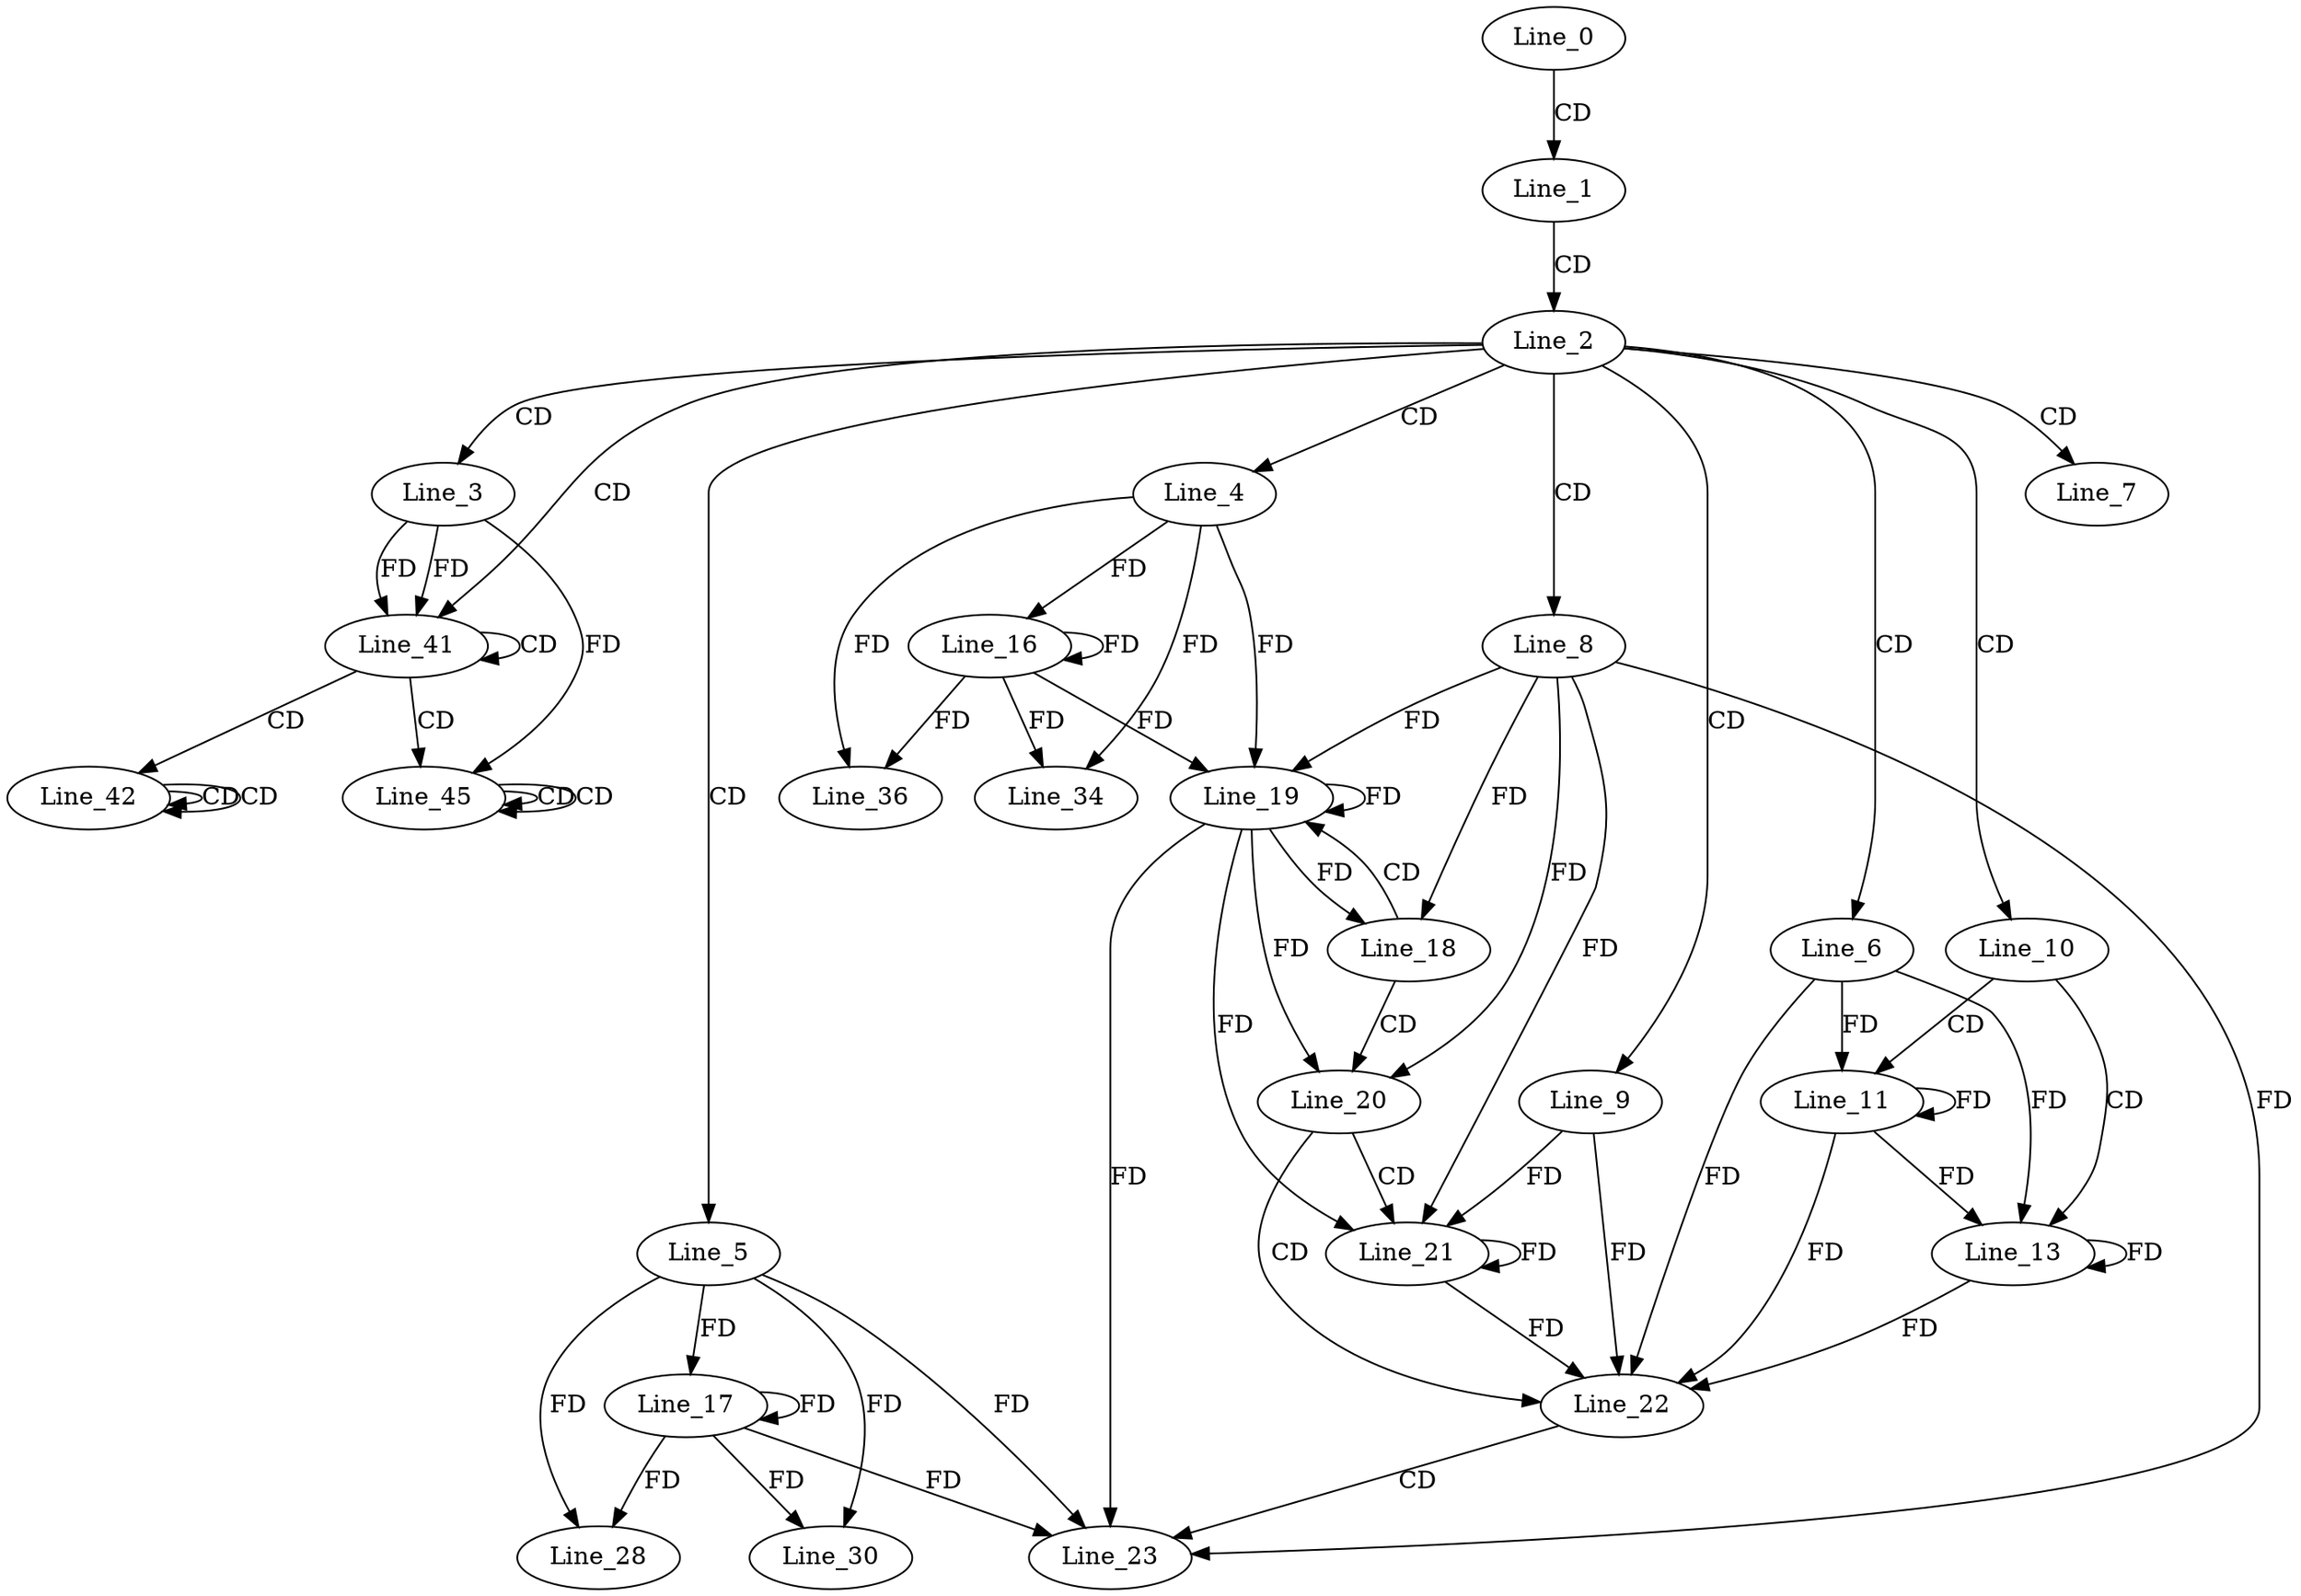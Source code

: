 digraph G {
  Line_0;
  Line_1;
  Line_2;
  Line_3;
  Line_4;
  Line_5;
  Line_6;
  Line_7;
  Line_8;
  Line_9;
  Line_10;
  Line_11;
  Line_11;
  Line_13;
  Line_16;
  Line_17;
  Line_18;
  Line_19;
  Line_19;
  Line_20;
  Line_21;
  Line_22;
  Line_23;
  Line_28;
  Line_30;
  Line_34;
  Line_36;
  Line_41;
  Line_41;
  Line_42;
  Line_42;
  Line_42;
  Line_45;
  Line_45;
  Line_45;
  Line_0 -> Line_1 [ label="CD" ];
  Line_1 -> Line_2 [ label="CD" ];
  Line_2 -> Line_3 [ label="CD" ];
  Line_2 -> Line_4 [ label="CD" ];
  Line_2 -> Line_5 [ label="CD" ];
  Line_2 -> Line_6 [ label="CD" ];
  Line_2 -> Line_7 [ label="CD" ];
  Line_2 -> Line_8 [ label="CD" ];
  Line_2 -> Line_9 [ label="CD" ];
  Line_2 -> Line_10 [ label="CD" ];
  Line_10 -> Line_11 [ label="CD" ];
  Line_6 -> Line_11 [ label="FD" ];
  Line_11 -> Line_11 [ label="FD" ];
  Line_10 -> Line_13 [ label="CD" ];
  Line_6 -> Line_13 [ label="FD" ];
  Line_11 -> Line_13 [ label="FD" ];
  Line_13 -> Line_13 [ label="FD" ];
  Line_4 -> Line_16 [ label="FD" ];
  Line_16 -> Line_16 [ label="FD" ];
  Line_5 -> Line_17 [ label="FD" ];
  Line_17 -> Line_17 [ label="FD" ];
  Line_8 -> Line_18 [ label="FD" ];
  Line_18 -> Line_19 [ label="CD" ];
  Line_19 -> Line_19 [ label="FD" ];
  Line_8 -> Line_19 [ label="FD" ];
  Line_4 -> Line_19 [ label="FD" ];
  Line_16 -> Line_19 [ label="FD" ];
  Line_18 -> Line_20 [ label="CD" ];
  Line_19 -> Line_20 [ label="FD" ];
  Line_8 -> Line_20 [ label="FD" ];
  Line_20 -> Line_21 [ label="CD" ];
  Line_21 -> Line_21 [ label="FD" ];
  Line_9 -> Line_21 [ label="FD" ];
  Line_19 -> Line_21 [ label="FD" ];
  Line_8 -> Line_21 [ label="FD" ];
  Line_20 -> Line_22 [ label="CD" ];
  Line_21 -> Line_22 [ label="FD" ];
  Line_9 -> Line_22 [ label="FD" ];
  Line_6 -> Line_22 [ label="FD" ];
  Line_11 -> Line_22 [ label="FD" ];
  Line_13 -> Line_22 [ label="FD" ];
  Line_22 -> Line_23 [ label="CD" ];
  Line_5 -> Line_23 [ label="FD" ];
  Line_17 -> Line_23 [ label="FD" ];
  Line_19 -> Line_23 [ label="FD" ];
  Line_8 -> Line_23 [ label="FD" ];
  Line_5 -> Line_28 [ label="FD" ];
  Line_17 -> Line_28 [ label="FD" ];
  Line_5 -> Line_30 [ label="FD" ];
  Line_17 -> Line_30 [ label="FD" ];
  Line_4 -> Line_34 [ label="FD" ];
  Line_16 -> Line_34 [ label="FD" ];
  Line_4 -> Line_36 [ label="FD" ];
  Line_16 -> Line_36 [ label="FD" ];
  Line_2 -> Line_41 [ label="CD" ];
  Line_3 -> Line_41 [ label="FD" ];
  Line_41 -> Line_41 [ label="CD" ];
  Line_3 -> Line_41 [ label="FD" ];
  Line_41 -> Line_42 [ label="CD" ];
  Line_42 -> Line_42 [ label="CD" ];
  Line_42 -> Line_42 [ label="CD" ];
  Line_41 -> Line_45 [ label="CD" ];
  Line_45 -> Line_45 [ label="CD" ];
  Line_45 -> Line_45 [ label="CD" ];
  Line_3 -> Line_45 [ label="FD" ];
  Line_19 -> Line_18 [ label="FD" ];
}

